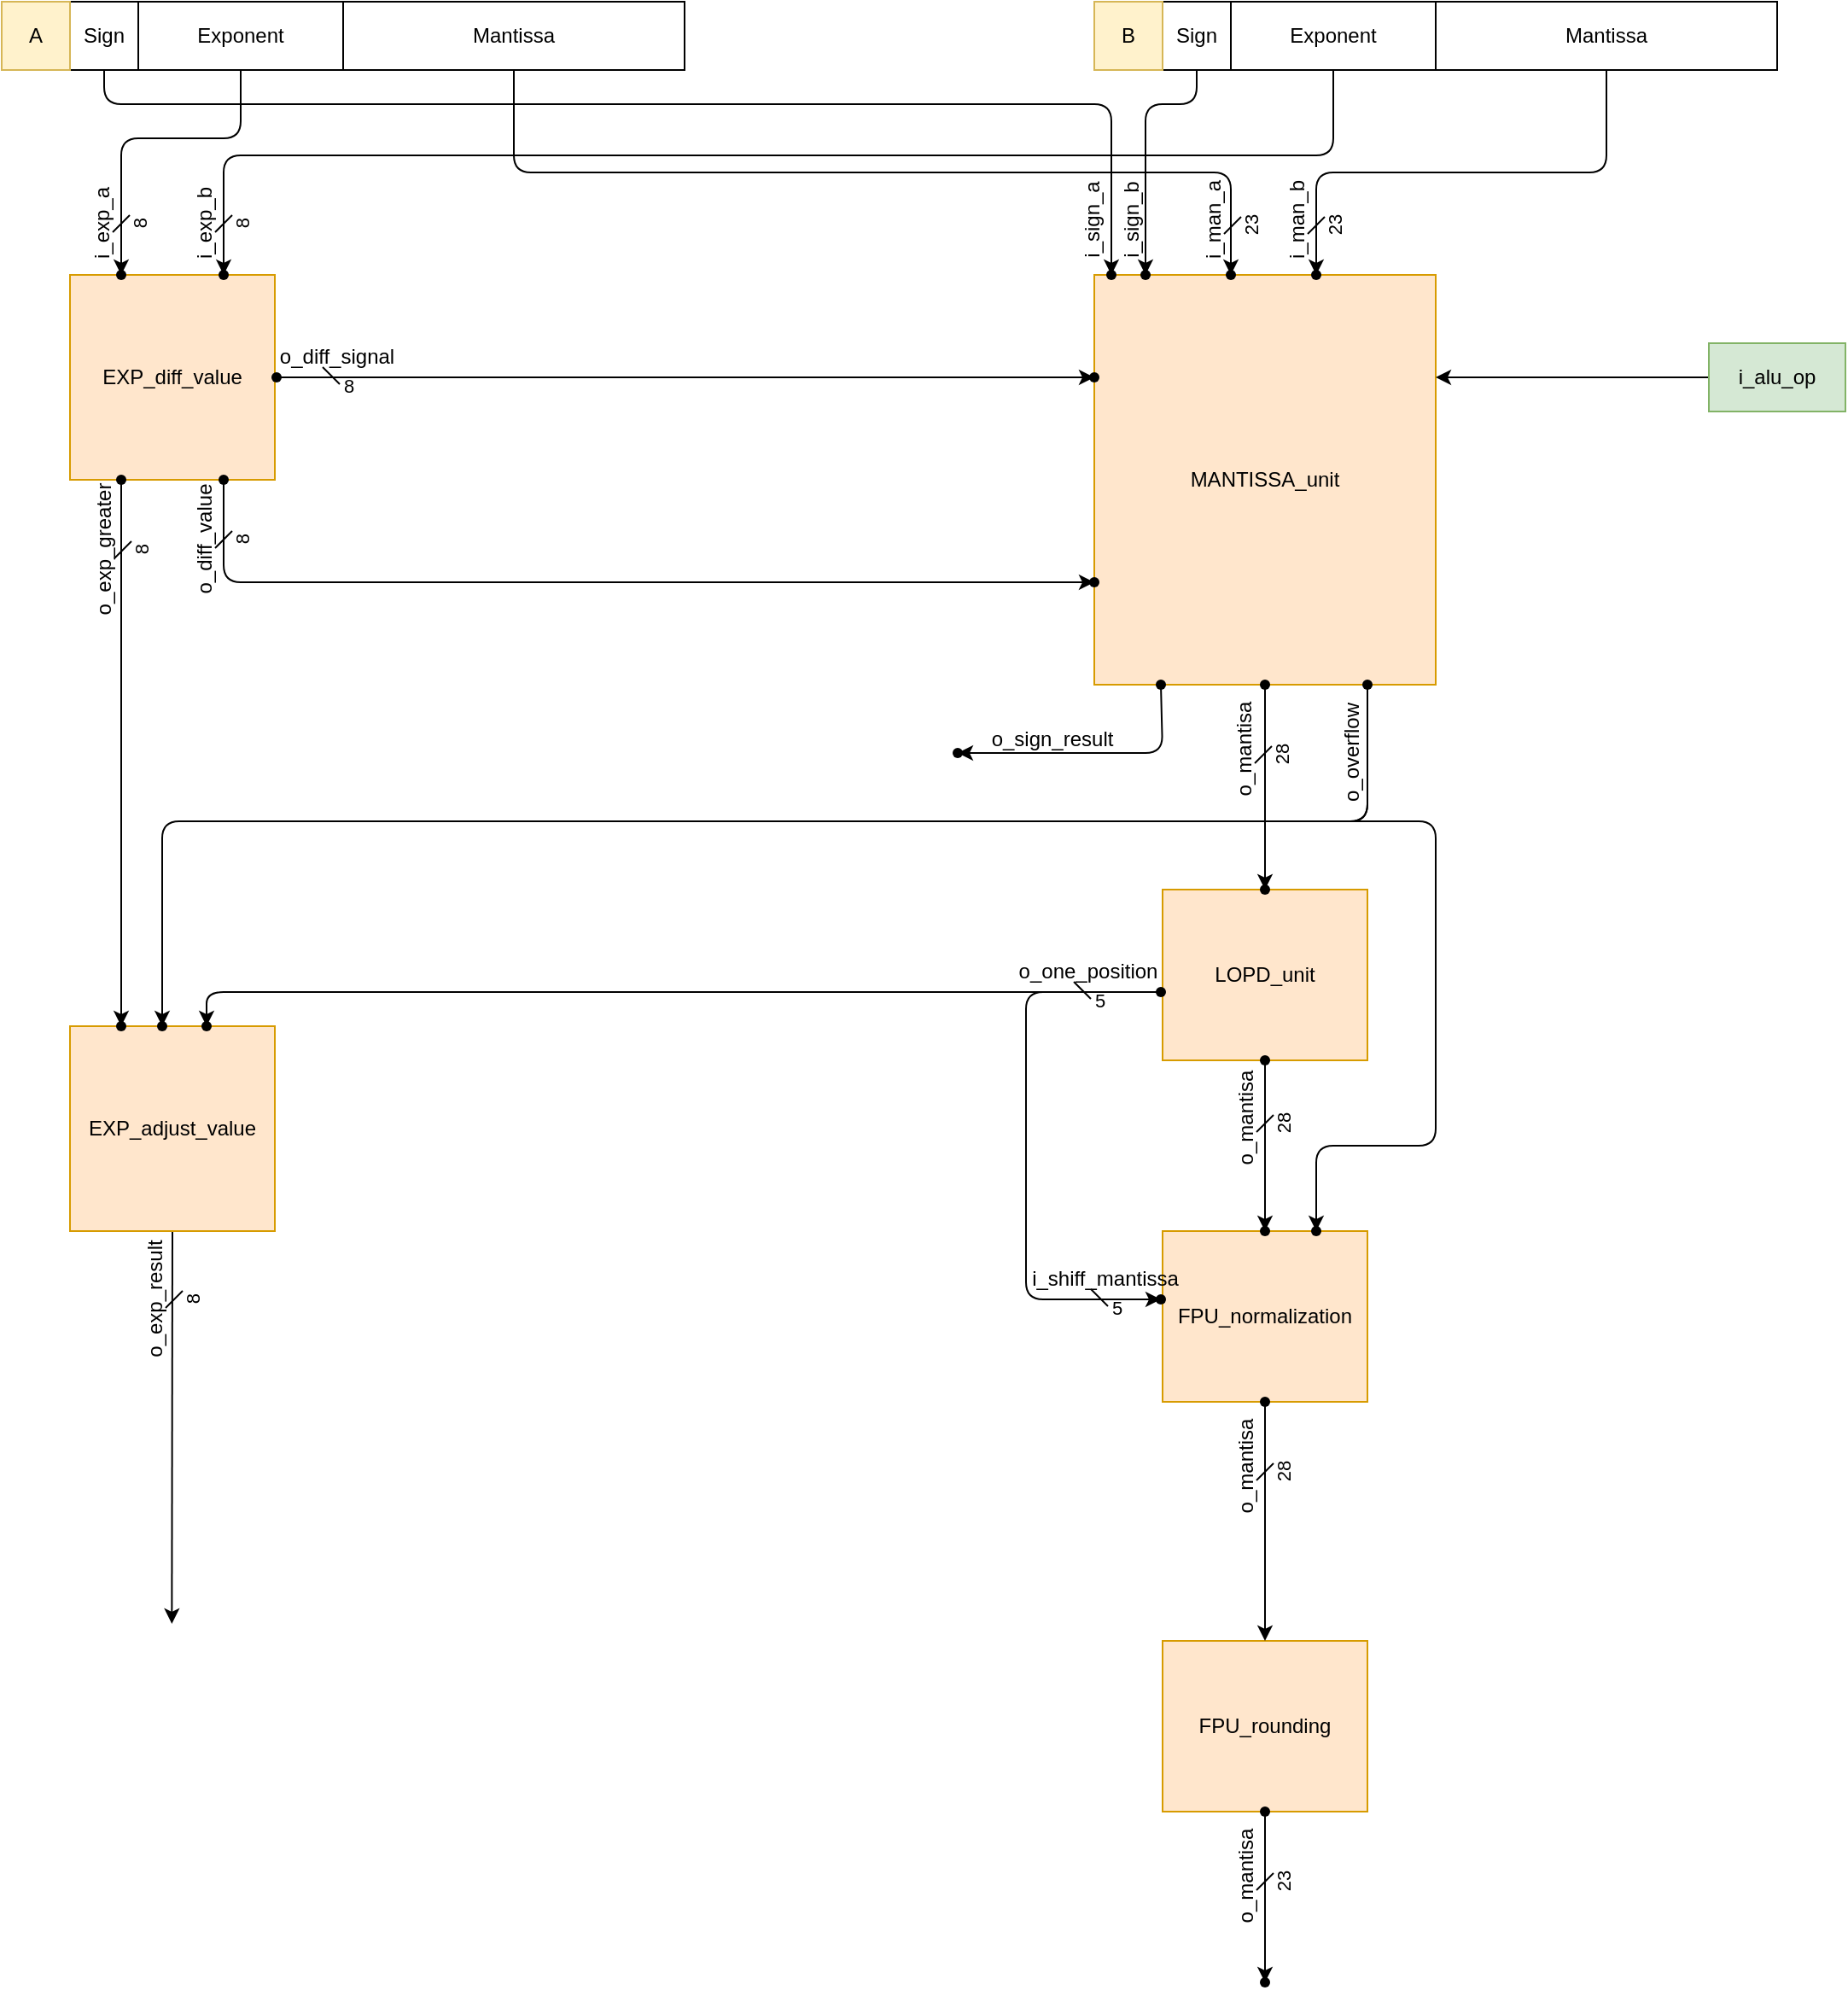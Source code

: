 <mxfile>
    <diagram id="tJJXcjk9e3DQMrtll4f6" name="Page-1">
        <mxGraphModel dx="1274" dy="849" grid="1" gridSize="10" guides="1" tooltips="1" connect="1" arrows="1" fold="1" page="1" pageScale="1" pageWidth="850" pageHeight="1100" math="0" shadow="0">
            <root>
                <mxCell id="0"/>
                <mxCell id="1" parent="0"/>
                <mxCell id="110" value="FPU_normalization" style="whiteSpace=wrap;html=1;fillColor=#ffe6cc;strokeColor=#d79b00;" vertex="1" parent="1">
                    <mxGeometry x="760" y="920" width="120" height="100" as="geometry"/>
                </mxCell>
                <mxCell id="95" value="LOPD_unit" style="whiteSpace=wrap;html=1;fillColor=#ffe6cc;strokeColor=#d79b00;" vertex="1" parent="1">
                    <mxGeometry x="760" y="720" width="120" height="100" as="geometry"/>
                </mxCell>
                <mxCell id="6" value="" style="group" parent="1" vertex="1" connectable="0">
                    <mxGeometry x="80" y="200" width="400" height="40" as="geometry"/>
                </mxCell>
                <mxCell id="2" value="Sign" style="whiteSpace=wrap;html=1;" parent="6" vertex="1">
                    <mxGeometry x="40" width="40" height="40" as="geometry"/>
                </mxCell>
                <mxCell id="3" value="Exponent" style="whiteSpace=wrap;html=1;" parent="6" vertex="1">
                    <mxGeometry x="80" width="120" height="40" as="geometry"/>
                </mxCell>
                <mxCell id="4" value="Mantissa" style="whiteSpace=wrap;html=1;" parent="6" vertex="1">
                    <mxGeometry x="200" width="200" height="40" as="geometry"/>
                </mxCell>
                <mxCell id="5" value="A" style="whiteSpace=wrap;html=1;fillColor=#fff2cc;strokeColor=#d6b656;" parent="6" vertex="1">
                    <mxGeometry width="40" height="40" as="geometry"/>
                </mxCell>
                <mxCell id="7" value="" style="group" parent="1" vertex="1" connectable="0">
                    <mxGeometry x="720" y="200" width="400" height="40" as="geometry"/>
                </mxCell>
                <mxCell id="8" value="Sign" style="whiteSpace=wrap;html=1;" parent="7" vertex="1">
                    <mxGeometry x="40" width="40" height="40" as="geometry"/>
                </mxCell>
                <mxCell id="9" value="Exponent" style="whiteSpace=wrap;html=1;" parent="7" vertex="1">
                    <mxGeometry x="80" width="120" height="40" as="geometry"/>
                </mxCell>
                <mxCell id="10" value="Mantissa" style="whiteSpace=wrap;html=1;" parent="7" vertex="1">
                    <mxGeometry x="200" width="200" height="40" as="geometry"/>
                </mxCell>
                <mxCell id="11" value="B" style="whiteSpace=wrap;html=1;fillColor=#fff2cc;strokeColor=#d6b656;" parent="7" vertex="1">
                    <mxGeometry width="40" height="40" as="geometry"/>
                </mxCell>
                <mxCell id="21" style="edgeStyle=none;html=1;exitX=0.25;exitY=1;exitDx=0;exitDy=0;entryX=0.192;entryY=0.058;entryDx=0;entryDy=0;entryPerimeter=0;" parent="1" source="12" edge="1" target="137">
                    <mxGeometry relative="1" as="geometry">
                        <mxPoint x="150" y="600.323" as="targetPoint"/>
                    </mxGeometry>
                </mxCell>
                <mxCell id="27" style="edgeStyle=none;html=1;exitX=0.75;exitY=1;exitDx=0;exitDy=0;entryX=0;entryY=0.75;entryDx=0;entryDy=0;" parent="1" source="12" target="37" edge="1">
                    <mxGeometry relative="1" as="geometry">
                        <mxPoint x="360" y="560" as="targetPoint"/>
                        <Array as="points">
                            <mxPoint x="210" y="540"/>
                        </Array>
                    </mxGeometry>
                </mxCell>
                <mxCell id="32" style="edgeStyle=none;html=1;exitX=1;exitY=0.5;exitDx=0;exitDy=0;entryX=0;entryY=0.25;entryDx=0;entryDy=0;" parent="1" source="12" target="37" edge="1">
                    <mxGeometry relative="1" as="geometry">
                        <mxPoint x="460" y="420" as="targetPoint"/>
                    </mxGeometry>
                </mxCell>
                <mxCell id="12" value="EXP_diff_value" style="whiteSpace=wrap;html=1;fillColor=#ffe6cc;strokeColor=#d79b00;" parent="1" vertex="1">
                    <mxGeometry x="120" y="360" width="120" height="120" as="geometry"/>
                </mxCell>
                <mxCell id="13" style="edgeStyle=none;html=1;exitX=0.5;exitY=1;exitDx=0;exitDy=0;entryX=0.25;entryY=0;entryDx=0;entryDy=0;" parent="1" source="3" target="12" edge="1">
                    <mxGeometry relative="1" as="geometry">
                        <Array as="points">
                            <mxPoint x="220" y="280"/>
                            <mxPoint x="150" y="280"/>
                        </Array>
                    </mxGeometry>
                </mxCell>
                <mxCell id="14" style="edgeStyle=none;html=1;exitX=0.5;exitY=1;exitDx=0;exitDy=0;entryX=0.75;entryY=0;entryDx=0;entryDy=0;" parent="1" source="9" target="12" edge="1">
                    <mxGeometry relative="1" as="geometry">
                        <Array as="points">
                            <mxPoint x="860" y="290"/>
                            <mxPoint x="210" y="290"/>
                        </Array>
                    </mxGeometry>
                </mxCell>
                <mxCell id="16" value="i_exp_b" style="text;html=1;align=center;verticalAlign=middle;resizable=0;points=[];autosize=1;strokeColor=none;fillColor=none;rotation=-90;" parent="1" vertex="1">
                    <mxGeometry x="164" y="315" width="70" height="30" as="geometry"/>
                </mxCell>
                <mxCell id="17" value="" style="endArrow=none;html=1;" parent="1" edge="1">
                    <mxGeometry width="50" height="50" relative="1" as="geometry">
                        <mxPoint x="215" y="325" as="sourcePoint"/>
                        <mxPoint x="205" y="335" as="targetPoint"/>
                        <Array as="points">
                            <mxPoint x="205" y="335"/>
                        </Array>
                    </mxGeometry>
                </mxCell>
                <mxCell id="18" value="8" style="edgeLabel;html=1;align=center;verticalAlign=middle;resizable=0;points=[];labelBackgroundColor=none;rotation=-90;" parent="17" vertex="1" connectable="0">
                    <mxGeometry x="-0.668" relative="1" as="geometry">
                        <mxPoint x="7" y="3" as="offset"/>
                    </mxGeometry>
                </mxCell>
                <mxCell id="22" value="" style="group" parent="1" vertex="1" connectable="0">
                    <mxGeometry x="124" y="295" width="36" height="75" as="geometry"/>
                </mxCell>
                <mxCell id="15" value="i_exp_a" style="text;html=1;align=center;verticalAlign=middle;resizable=0;points=[];autosize=1;strokeColor=none;fillColor=none;rotation=-90;" parent="22" vertex="1">
                    <mxGeometry x="-20" y="20" width="70" height="30" as="geometry"/>
                </mxCell>
                <mxCell id="19" value="" style="endArrow=none;html=1;" parent="22" edge="1">
                    <mxGeometry width="50" height="50" relative="1" as="geometry">
                        <mxPoint x="31" y="30" as="sourcePoint"/>
                        <mxPoint x="21" y="40" as="targetPoint"/>
                        <Array as="points">
                            <mxPoint x="21" y="40"/>
                        </Array>
                    </mxGeometry>
                </mxCell>
                <mxCell id="20" value="8" style="edgeLabel;html=1;align=center;verticalAlign=middle;resizable=0;points=[];labelBackgroundColor=none;rotation=-90;" parent="19" vertex="1" connectable="0">
                    <mxGeometry x="-0.668" relative="1" as="geometry">
                        <mxPoint x="7" y="3" as="offset"/>
                    </mxGeometry>
                </mxCell>
                <mxCell id="43" value="" style="shape=waypoint;sketch=0;size=6;pointerEvents=1;points=[];fillColor=none;resizable=0;rotatable=0;perimeter=centerPerimeter;snapToPoint=1;" vertex="1" parent="22">
                    <mxGeometry x="16" y="55" width="20" height="20" as="geometry"/>
                </mxCell>
                <mxCell id="23" value="" style="group" parent="1" vertex="1" connectable="0">
                    <mxGeometry x="125" y="486" width="65" height="70" as="geometry"/>
                </mxCell>
                <mxCell id="24" value="o_exp_greater" style="text;html=1;align=center;verticalAlign=middle;resizable=0;points=[];autosize=1;strokeColor=none;fillColor=none;rotation=-90;" parent="23" vertex="1">
                    <mxGeometry x="-35" y="20" width="100" height="30" as="geometry"/>
                </mxCell>
                <mxCell id="25" value="" style="endArrow=none;html=1;" parent="23" edge="1">
                    <mxGeometry width="50" height="50" relative="1" as="geometry">
                        <mxPoint x="31" y="30" as="sourcePoint"/>
                        <mxPoint x="21" y="40" as="targetPoint"/>
                        <Array as="points">
                            <mxPoint x="21" y="40"/>
                        </Array>
                    </mxGeometry>
                </mxCell>
                <mxCell id="26" value="8" style="edgeLabel;html=1;align=center;verticalAlign=middle;resizable=0;points=[];labelBackgroundColor=none;rotation=-90;" parent="25" vertex="1" connectable="0">
                    <mxGeometry x="-0.668" relative="1" as="geometry">
                        <mxPoint x="7" y="3" as="offset"/>
                    </mxGeometry>
                </mxCell>
                <mxCell id="45" value="" style="shape=waypoint;sketch=0;size=6;pointerEvents=1;points=[];fillColor=none;resizable=0;rotatable=0;perimeter=centerPerimeter;snapToPoint=1;" vertex="1" parent="23">
                    <mxGeometry x="15" y="-16" width="20" height="20" as="geometry"/>
                </mxCell>
                <mxCell id="28" value="" style="group" parent="1" vertex="1" connectable="0">
                    <mxGeometry x="184" y="480" width="65" height="70" as="geometry"/>
                </mxCell>
                <mxCell id="29" value="o_diff_value" style="text;html=1;align=center;verticalAlign=middle;resizable=0;points=[];autosize=1;strokeColor=none;fillColor=none;rotation=-90;" parent="28" vertex="1">
                    <mxGeometry x="-30" y="20" width="90" height="30" as="geometry"/>
                </mxCell>
                <mxCell id="30" value="" style="endArrow=none;html=1;" parent="28" edge="1">
                    <mxGeometry width="50" height="50" relative="1" as="geometry">
                        <mxPoint x="31" y="30" as="sourcePoint"/>
                        <mxPoint x="21" y="40" as="targetPoint"/>
                        <Array as="points">
                            <mxPoint x="21" y="40"/>
                        </Array>
                    </mxGeometry>
                </mxCell>
                <mxCell id="31" value="8" style="edgeLabel;html=1;align=center;verticalAlign=middle;resizable=0;points=[];labelBackgroundColor=none;rotation=-90;" parent="30" vertex="1" connectable="0">
                    <mxGeometry x="-0.668" relative="1" as="geometry">
                        <mxPoint x="7" y="3" as="offset"/>
                    </mxGeometry>
                </mxCell>
                <mxCell id="44" value="" style="shape=waypoint;sketch=0;size=6;pointerEvents=1;points=[];fillColor=none;resizable=0;rotatable=0;perimeter=centerPerimeter;snapToPoint=1;" vertex="1" parent="28">
                    <mxGeometry x="16" y="-10" width="20" height="20" as="geometry"/>
                </mxCell>
                <mxCell id="33" value="" style="group;rotation=90;" parent="1" vertex="1" connectable="0">
                    <mxGeometry x="240" y="390" width="78" height="70" as="geometry"/>
                </mxCell>
                <mxCell id="34" value="o_diff_signal" style="text;html=1;align=center;verticalAlign=middle;resizable=0;points=[];autosize=1;strokeColor=none;fillColor=none;rotation=0;" parent="33" vertex="1">
                    <mxGeometry x="-9" y="3" width="90" height="30" as="geometry"/>
                </mxCell>
                <mxCell id="35" value="" style="endArrow=none;html=1;" parent="33" edge="1">
                    <mxGeometry width="50" height="50" relative="1" as="geometry">
                        <mxPoint x="38" y="34" as="sourcePoint"/>
                        <mxPoint x="28" y="24" as="targetPoint"/>
                        <Array as="points">
                            <mxPoint x="28" y="24"/>
                        </Array>
                    </mxGeometry>
                </mxCell>
                <mxCell id="36" value="8" style="edgeLabel;html=1;align=center;verticalAlign=middle;resizable=0;points=[];labelBackgroundColor=none;rotation=0;" parent="35" vertex="1" connectable="0">
                    <mxGeometry x="-0.668" relative="1" as="geometry">
                        <mxPoint x="7" y="3" as="offset"/>
                    </mxGeometry>
                </mxCell>
                <mxCell id="46" value="" style="shape=waypoint;sketch=0;size=6;pointerEvents=1;points=[];fillColor=none;resizable=0;rotatable=0;perimeter=centerPerimeter;snapToPoint=1;" vertex="1" parent="33">
                    <mxGeometry x="-9" y="20" width="20" height="20" as="geometry"/>
                </mxCell>
                <mxCell id="37" value="MANTISSA_unit" style="whiteSpace=wrap;html=1;fillColor=#ffe6cc;strokeColor=#d79b00;" parent="1" vertex="1">
                    <mxGeometry x="720" y="360" width="200" height="240" as="geometry"/>
                </mxCell>
                <mxCell id="39" value="" style="shape=waypoint;sketch=0;size=6;pointerEvents=1;points=[];fillColor=none;resizable=0;rotatable=0;perimeter=centerPerimeter;snapToPoint=1;" vertex="1" parent="1">
                    <mxGeometry x="720" y="350" width="20" height="20" as="geometry"/>
                </mxCell>
                <mxCell id="40" value="" style="shape=waypoint;sketch=0;size=6;pointerEvents=1;points=[];fillColor=none;resizable=0;rotatable=0;perimeter=centerPerimeter;snapToPoint=1;" vertex="1" parent="1">
                    <mxGeometry x="710" y="410" width="20" height="20" as="geometry"/>
                </mxCell>
                <mxCell id="41" value="" style="shape=waypoint;sketch=0;size=6;pointerEvents=1;points=[];fillColor=none;resizable=0;rotatable=0;perimeter=centerPerimeter;snapToPoint=1;" vertex="1" parent="1">
                    <mxGeometry x="710" y="530" width="20" height="20" as="geometry"/>
                </mxCell>
                <mxCell id="42" value="" style="shape=waypoint;sketch=0;size=6;pointerEvents=1;points=[];fillColor=none;resizable=0;rotatable=0;perimeter=centerPerimeter;snapToPoint=1;" vertex="1" parent="1">
                    <mxGeometry x="200" y="350" width="20" height="20" as="geometry"/>
                </mxCell>
                <mxCell id="47" value="" style="shape=waypoint;sketch=0;size=6;pointerEvents=1;points=[];fillColor=none;resizable=0;rotatable=0;perimeter=centerPerimeter;snapToPoint=1;" vertex="1" parent="1">
                    <mxGeometry x="740" y="350" width="20" height="20" as="geometry"/>
                </mxCell>
                <mxCell id="38" style="edgeStyle=none;html=1;exitX=0.5;exitY=1;exitDx=0;exitDy=0;entryX=0.514;entryY=0.307;entryDx=0;entryDy=0;entryPerimeter=0;" edge="1" parent="1" source="2" target="39">
                    <mxGeometry relative="1" as="geometry">
                        <mxPoint x="740.0" y="330.0" as="targetPoint"/>
                        <Array as="points">
                            <mxPoint x="140" y="260"/>
                            <mxPoint x="730" y="260"/>
                        </Array>
                    </mxGeometry>
                </mxCell>
                <mxCell id="48" style="edgeStyle=none;html=1;exitX=0.5;exitY=1;exitDx=0;exitDy=0;entryX=0.686;entryY=-0.064;entryDx=0;entryDy=0;entryPerimeter=0;" edge="1" parent="1" source="8" target="47">
                    <mxGeometry relative="1" as="geometry">
                        <Array as="points">
                            <mxPoint x="780" y="260"/>
                            <mxPoint x="750" y="260"/>
                        </Array>
                    </mxGeometry>
                </mxCell>
                <mxCell id="49" value="" style="shape=waypoint;sketch=0;size=6;pointerEvents=1;points=[];fillColor=none;resizable=0;rotatable=0;perimeter=centerPerimeter;snapToPoint=1;" vertex="1" parent="1">
                    <mxGeometry x="790" y="350" width="20" height="20" as="geometry"/>
                </mxCell>
                <mxCell id="50" value="" style="shape=waypoint;sketch=0;size=6;pointerEvents=1;points=[];fillColor=none;resizable=0;rotatable=0;perimeter=centerPerimeter;snapToPoint=1;" vertex="1" parent="1">
                    <mxGeometry x="840" y="350" width="20" height="20" as="geometry"/>
                </mxCell>
                <mxCell id="51" style="edgeStyle=none;html=1;exitX=0.5;exitY=1;exitDx=0;exitDy=0;entryX=0.329;entryY=0.336;entryDx=0;entryDy=0;entryPerimeter=0;" edge="1" parent="1" source="4" target="49">
                    <mxGeometry relative="1" as="geometry">
                        <Array as="points">
                            <mxPoint x="380" y="300"/>
                            <mxPoint x="800" y="300"/>
                        </Array>
                    </mxGeometry>
                </mxCell>
                <mxCell id="52" style="edgeStyle=none;html=1;exitX=0.5;exitY=1;exitDx=0;exitDy=0;entryX=0.871;entryY=0.164;entryDx=0;entryDy=0;entryPerimeter=0;" edge="1" parent="1" source="10" target="50">
                    <mxGeometry relative="1" as="geometry">
                        <Array as="points">
                            <mxPoint x="1020" y="300"/>
                            <mxPoint x="850" y="300"/>
                        </Array>
                    </mxGeometry>
                </mxCell>
                <mxCell id="53" value="" style="group;rotation=0;" vertex="1" connectable="0" parent="1">
                    <mxGeometry x="697" y="290" width="78" height="70" as="geometry"/>
                </mxCell>
                <mxCell id="54" value="i_sign_a" style="text;html=1;align=center;verticalAlign=middle;resizable=0;points=[];autosize=1;strokeColor=none;fillColor=none;rotation=-90;" vertex="1" parent="53">
                    <mxGeometry x="-13" y="23" width="70" height="30" as="geometry"/>
                </mxCell>
                <mxCell id="60" value="" style="group;rotation=0;" vertex="1" connectable="0" parent="1">
                    <mxGeometry x="720" y="290" width="78" height="70" as="geometry"/>
                </mxCell>
                <mxCell id="61" value="i_sign_b" style="text;html=1;align=center;verticalAlign=middle;resizable=0;points=[];autosize=1;strokeColor=none;fillColor=none;rotation=-90;" vertex="1" parent="60">
                    <mxGeometry x="-13" y="23" width="70" height="30" as="geometry"/>
                </mxCell>
                <mxCell id="62" value="" style="group;rotation=0;" vertex="1" connectable="0" parent="1">
                    <mxGeometry x="768" y="290" width="78" height="70" as="geometry"/>
                </mxCell>
                <mxCell id="63" value="i_man_a" style="text;html=1;align=center;verticalAlign=middle;resizable=0;points=[];autosize=1;strokeColor=none;fillColor=none;rotation=-90;" vertex="1" parent="62">
                    <mxGeometry x="-13" y="23" width="70" height="30" as="geometry"/>
                </mxCell>
                <mxCell id="64" value="" style="endArrow=none;html=1;" edge="1" parent="62">
                    <mxGeometry width="50" height="50" relative="1" as="geometry">
                        <mxPoint x="38" y="36" as="sourcePoint"/>
                        <mxPoint x="28" y="46" as="targetPoint"/>
                        <Array as="points">
                            <mxPoint x="28" y="46"/>
                        </Array>
                    </mxGeometry>
                </mxCell>
                <mxCell id="65" value="23" style="edgeLabel;html=1;align=center;verticalAlign=middle;resizable=0;points=[];labelBackgroundColor=none;rotation=-90;" vertex="1" connectable="0" parent="64">
                    <mxGeometry x="-0.668" relative="1" as="geometry">
                        <mxPoint x="7" y="3" as="offset"/>
                    </mxGeometry>
                </mxCell>
                <mxCell id="67" value="" style="group;rotation=0;" vertex="1" connectable="0" parent="1">
                    <mxGeometry x="817" y="290" width="78" height="70" as="geometry"/>
                </mxCell>
                <mxCell id="68" value="i_man_b" style="text;html=1;align=center;verticalAlign=middle;resizable=0;points=[];autosize=1;strokeColor=none;fillColor=none;rotation=-90;" vertex="1" parent="67">
                    <mxGeometry x="-13" y="23" width="70" height="30" as="geometry"/>
                </mxCell>
                <mxCell id="69" value="" style="endArrow=none;html=1;" edge="1" parent="67">
                    <mxGeometry width="50" height="50" relative="1" as="geometry">
                        <mxPoint x="38" y="36" as="sourcePoint"/>
                        <mxPoint x="28" y="46" as="targetPoint"/>
                        <Array as="points">
                            <mxPoint x="28" y="46"/>
                        </Array>
                    </mxGeometry>
                </mxCell>
                <mxCell id="70" value="23" style="edgeLabel;html=1;align=center;verticalAlign=middle;resizable=0;points=[];labelBackgroundColor=none;rotation=-90;" vertex="1" connectable="0" parent="69">
                    <mxGeometry x="-0.668" relative="1" as="geometry">
                        <mxPoint x="7" y="3" as="offset"/>
                    </mxGeometry>
                </mxCell>
                <mxCell id="73" style="edgeStyle=none;html=1;exitX=0;exitY=0.5;exitDx=0;exitDy=0;entryX=1;entryY=0.25;entryDx=0;entryDy=0;" edge="1" parent="1" source="72" target="37">
                    <mxGeometry relative="1" as="geometry"/>
                </mxCell>
                <mxCell id="72" value="i_alu_op" style="whiteSpace=wrap;html=1;fillColor=#d5e8d4;strokeColor=#82b366;" vertex="1" parent="1">
                    <mxGeometry x="1080" y="400" width="80" height="40" as="geometry"/>
                </mxCell>
                <mxCell id="79" value="" style="edgeStyle=none;html=1;" edge="1" parent="1" source="74" target="78">
                    <mxGeometry relative="1" as="geometry">
                        <Array as="points">
                            <mxPoint x="760" y="640"/>
                        </Array>
                    </mxGeometry>
                </mxCell>
                <mxCell id="74" value="" style="shape=waypoint;sketch=0;size=6;pointerEvents=1;points=[];fillColor=none;resizable=0;rotatable=0;perimeter=centerPerimeter;snapToPoint=1;" vertex="1" parent="1">
                    <mxGeometry x="749" y="590" width="20" height="20" as="geometry"/>
                </mxCell>
                <mxCell id="86" value="" style="edgeStyle=none;html=1;" edge="1" parent="1" source="75" target="85">
                    <mxGeometry relative="1" as="geometry"/>
                </mxCell>
                <mxCell id="75" value="" style="shape=waypoint;sketch=0;size=6;pointerEvents=1;points=[];fillColor=none;resizable=0;rotatable=0;perimeter=centerPerimeter;snapToPoint=1;" vertex="1" parent="1">
                    <mxGeometry x="810" y="590" width="20" height="20" as="geometry"/>
                </mxCell>
                <mxCell id="92" value="" style="edgeStyle=none;html=1;" edge="1" parent="1" source="76" target="91">
                    <mxGeometry relative="1" as="geometry">
                        <Array as="points">
                            <mxPoint x="880" y="680"/>
                            <mxPoint x="174" y="680"/>
                        </Array>
                    </mxGeometry>
                </mxCell>
                <mxCell id="133" value="" style="edgeStyle=none;html=1;entryX=0.771;entryY=0.021;entryDx=0;entryDy=0;entryPerimeter=0;" edge="1" parent="1" source="76" target="132">
                    <mxGeometry relative="1" as="geometry">
                        <Array as="points">
                            <mxPoint x="880" y="680"/>
                            <mxPoint x="850" y="680"/>
                            <mxPoint x="920" y="680"/>
                            <mxPoint x="920" y="870"/>
                            <mxPoint x="850" y="870"/>
                        </Array>
                    </mxGeometry>
                </mxCell>
                <mxCell id="76" value="" style="shape=waypoint;sketch=0;size=6;pointerEvents=1;points=[];fillColor=none;resizable=0;rotatable=0;perimeter=centerPerimeter;snapToPoint=1;" vertex="1" parent="1">
                    <mxGeometry x="870" y="590" width="20" height="20" as="geometry"/>
                </mxCell>
                <mxCell id="78" value="" style="shape=waypoint;sketch=0;size=6;pointerEvents=1;points=[];fillColor=none;resizable=0;rotatable=0;perimeter=centerPerimeter;snapToPoint=1;" vertex="1" parent="1">
                    <mxGeometry x="630" y="630" width="20" height="20" as="geometry"/>
                </mxCell>
                <mxCell id="80" value="" style="group;rotation=90;" vertex="1" connectable="0" parent="1">
                    <mxGeometry x="659" y="614" width="78" height="70" as="geometry"/>
                </mxCell>
                <mxCell id="81" value="o_sign_result" style="text;html=1;align=center;verticalAlign=middle;resizable=0;points=[];autosize=1;strokeColor=none;fillColor=none;rotation=0;" vertex="1" parent="80">
                    <mxGeometry x="-9" y="3" width="90" height="30" as="geometry"/>
                </mxCell>
                <mxCell id="85" value="" style="shape=waypoint;sketch=0;size=6;pointerEvents=1;points=[];fillColor=none;resizable=0;rotatable=0;perimeter=centerPerimeter;snapToPoint=1;" vertex="1" parent="1">
                    <mxGeometry x="810" y="710" width="20" height="20" as="geometry"/>
                </mxCell>
                <mxCell id="87" value="" style="group;rotation=0;" vertex="1" connectable="0" parent="1">
                    <mxGeometry x="786" y="600" width="78" height="70" as="geometry"/>
                </mxCell>
                <mxCell id="88" value="o_mantisa" style="text;html=1;align=center;verticalAlign=middle;resizable=0;points=[];autosize=1;strokeColor=none;fillColor=none;rotation=-90;" vertex="1" parent="87">
                    <mxGeometry x="-18" y="23" width="80" height="30" as="geometry"/>
                </mxCell>
                <mxCell id="89" value="" style="endArrow=none;html=1;" edge="1" parent="87">
                    <mxGeometry width="50" height="50" relative="1" as="geometry">
                        <mxPoint x="38" y="36" as="sourcePoint"/>
                        <mxPoint x="28" y="46" as="targetPoint"/>
                        <Array as="points">
                            <mxPoint x="28" y="46"/>
                        </Array>
                    </mxGeometry>
                </mxCell>
                <mxCell id="90" value="28" style="edgeLabel;html=1;align=center;verticalAlign=middle;resizable=0;points=[];labelBackgroundColor=none;rotation=-90;" vertex="1" connectable="0" parent="89">
                    <mxGeometry x="-0.668" relative="1" as="geometry">
                        <mxPoint x="7" y="3" as="offset"/>
                    </mxGeometry>
                </mxCell>
                <mxCell id="98" value="" style="edgeStyle=none;html=1;" edge="1" parent="1" source="96" target="97">
                    <mxGeometry relative="1" as="geometry">
                        <Array as="points">
                            <mxPoint x="200" y="780"/>
                        </Array>
                    </mxGeometry>
                </mxCell>
                <mxCell id="125" value="" style="edgeStyle=none;html=1;" edge="1" parent="1" source="96" target="126">
                    <mxGeometry relative="1" as="geometry">
                        <mxPoint x="680" y="950" as="targetPoint"/>
                        <Array as="points">
                            <mxPoint x="680" y="780"/>
                            <mxPoint x="680" y="960"/>
                        </Array>
                    </mxGeometry>
                </mxCell>
                <mxCell id="96" value="" style="shape=waypoint;sketch=0;size=6;pointerEvents=1;points=[];fillColor=none;resizable=0;rotatable=0;perimeter=centerPerimeter;snapToPoint=1;" vertex="1" parent="1">
                    <mxGeometry x="749" y="770" width="20" height="20" as="geometry"/>
                </mxCell>
                <mxCell id="99" value="" style="group;rotation=90;" vertex="1" connectable="0" parent="1">
                    <mxGeometry x="680" y="750" width="86" height="70" as="geometry"/>
                </mxCell>
                <mxCell id="100" value="o_one_position" style="text;html=1;align=center;verticalAlign=middle;resizable=0;points=[];autosize=1;strokeColor=none;fillColor=none;rotation=0;" vertex="1" parent="99">
                    <mxGeometry x="-14" y="3" width="100" height="30" as="geometry"/>
                </mxCell>
                <mxCell id="101" value="" style="endArrow=none;html=1;" edge="1" parent="99">
                    <mxGeometry width="50" height="50" relative="1" as="geometry">
                        <mxPoint x="38" y="34" as="sourcePoint"/>
                        <mxPoint x="28" y="24" as="targetPoint"/>
                        <Array as="points">
                            <mxPoint x="28" y="24"/>
                        </Array>
                    </mxGeometry>
                </mxCell>
                <mxCell id="102" value="5" style="edgeLabel;html=1;align=center;verticalAlign=middle;resizable=0;points=[];labelBackgroundColor=none;rotation=0;" vertex="1" connectable="0" parent="101">
                    <mxGeometry x="-0.668" relative="1" as="geometry">
                        <mxPoint x="7" y="3" as="offset"/>
                    </mxGeometry>
                </mxCell>
                <mxCell id="105" value="" style="edgeStyle=none;html=1;" edge="1" parent="1" source="103" target="104">
                    <mxGeometry relative="1" as="geometry"/>
                </mxCell>
                <mxCell id="103" value="" style="shape=waypoint;sketch=0;size=6;pointerEvents=1;points=[];fillColor=none;resizable=0;rotatable=0;perimeter=centerPerimeter;snapToPoint=1;" vertex="1" parent="1">
                    <mxGeometry x="810" y="810" width="20" height="20" as="geometry"/>
                </mxCell>
                <mxCell id="104" value="" style="shape=waypoint;sketch=0;size=6;pointerEvents=1;points=[];fillColor=none;resizable=0;rotatable=0;perimeter=centerPerimeter;snapToPoint=1;" vertex="1" parent="1">
                    <mxGeometry x="810" y="910" width="20" height="20" as="geometry"/>
                </mxCell>
                <mxCell id="106" value="" style="group;rotation=0;" vertex="1" connectable="0" parent="1">
                    <mxGeometry x="787" y="816" width="78" height="70" as="geometry"/>
                </mxCell>
                <mxCell id="107" value="o_mantisa" style="text;html=1;align=center;verticalAlign=middle;resizable=0;points=[];autosize=1;strokeColor=none;fillColor=none;rotation=-90;" vertex="1" parent="106">
                    <mxGeometry x="-18" y="23" width="80" height="30" as="geometry"/>
                </mxCell>
                <mxCell id="108" value="" style="endArrow=none;html=1;" edge="1" parent="106">
                    <mxGeometry width="50" height="50" relative="1" as="geometry">
                        <mxPoint x="38" y="36" as="sourcePoint"/>
                        <mxPoint x="28" y="46" as="targetPoint"/>
                        <Array as="points">
                            <mxPoint x="28" y="46"/>
                        </Array>
                    </mxGeometry>
                </mxCell>
                <mxCell id="109" value="28" style="edgeLabel;html=1;align=center;verticalAlign=middle;resizable=0;points=[];labelBackgroundColor=none;rotation=-90;" vertex="1" connectable="0" parent="108">
                    <mxGeometry x="-0.668" relative="1" as="geometry">
                        <mxPoint x="7" y="3" as="offset"/>
                    </mxGeometry>
                </mxCell>
                <mxCell id="111" value="FPU_rounding" style="whiteSpace=wrap;html=1;fillColor=#ffe6cc;strokeColor=#d79b00;" vertex="1" parent="1">
                    <mxGeometry x="760" y="1160" width="120" height="100" as="geometry"/>
                </mxCell>
                <mxCell id="113" value="" style="edgeStyle=none;html=1;" edge="1" parent="1" source="112" target="111">
                    <mxGeometry relative="1" as="geometry"/>
                </mxCell>
                <mxCell id="112" value="" style="shape=waypoint;sketch=0;size=6;pointerEvents=1;points=[];fillColor=none;resizable=0;rotatable=0;perimeter=centerPerimeter;snapToPoint=1;" vertex="1" parent="1">
                    <mxGeometry x="810" y="1010" width="20" height="20" as="geometry"/>
                </mxCell>
                <mxCell id="114" value="" style="group;rotation=0;" vertex="1" connectable="0" parent="1">
                    <mxGeometry x="787" y="1020" width="78" height="70" as="geometry"/>
                </mxCell>
                <mxCell id="115" value="o_mantisa" style="text;html=1;align=center;verticalAlign=middle;resizable=0;points=[];autosize=1;strokeColor=none;fillColor=none;rotation=-90;" vertex="1" parent="114">
                    <mxGeometry x="-18" y="23" width="80" height="30" as="geometry"/>
                </mxCell>
                <mxCell id="116" value="" style="endArrow=none;html=1;" edge="1" parent="114">
                    <mxGeometry width="50" height="50" relative="1" as="geometry">
                        <mxPoint x="38" y="36" as="sourcePoint"/>
                        <mxPoint x="28" y="46" as="targetPoint"/>
                        <Array as="points">
                            <mxPoint x="28" y="46"/>
                        </Array>
                    </mxGeometry>
                </mxCell>
                <mxCell id="117" value="28" style="edgeLabel;html=1;align=center;verticalAlign=middle;resizable=0;points=[];labelBackgroundColor=none;rotation=-90;" vertex="1" connectable="0" parent="116">
                    <mxGeometry x="-0.668" relative="1" as="geometry">
                        <mxPoint x="7" y="3" as="offset"/>
                    </mxGeometry>
                </mxCell>
                <mxCell id="120" value="" style="edgeStyle=none;html=1;" edge="1" parent="1" source="118" target="119">
                    <mxGeometry relative="1" as="geometry"/>
                </mxCell>
                <mxCell id="118" value="" style="shape=waypoint;sketch=0;size=6;pointerEvents=1;points=[];fillColor=none;resizable=0;rotatable=0;perimeter=centerPerimeter;snapToPoint=1;" vertex="1" parent="1">
                    <mxGeometry x="810" y="1250" width="20" height="20" as="geometry"/>
                </mxCell>
                <mxCell id="119" value="" style="shape=waypoint;sketch=0;size=6;pointerEvents=1;points=[];fillColor=none;resizable=0;rotatable=0;perimeter=centerPerimeter;snapToPoint=1;" vertex="1" parent="1">
                    <mxGeometry x="810" y="1350" width="20" height="20" as="geometry"/>
                </mxCell>
                <mxCell id="121" value="" style="group;rotation=0;" vertex="1" connectable="0" parent="1">
                    <mxGeometry x="787" y="1260" width="78" height="70" as="geometry"/>
                </mxCell>
                <mxCell id="122" value="o_mantisa" style="text;html=1;align=center;verticalAlign=middle;resizable=0;points=[];autosize=1;strokeColor=none;fillColor=none;rotation=-90;" vertex="1" parent="121">
                    <mxGeometry x="-18" y="23" width="80" height="30" as="geometry"/>
                </mxCell>
                <mxCell id="123" value="" style="endArrow=none;html=1;" edge="1" parent="121">
                    <mxGeometry width="50" height="50" relative="1" as="geometry">
                        <mxPoint x="38" y="36" as="sourcePoint"/>
                        <mxPoint x="28" y="46" as="targetPoint"/>
                        <Array as="points">
                            <mxPoint x="28" y="46"/>
                        </Array>
                    </mxGeometry>
                </mxCell>
                <mxCell id="124" value="23" style="edgeLabel;html=1;align=center;verticalAlign=middle;resizable=0;points=[];labelBackgroundColor=none;rotation=-90;" vertex="1" connectable="0" parent="123">
                    <mxGeometry x="-0.668" relative="1" as="geometry">
                        <mxPoint x="7" y="3" as="offset"/>
                    </mxGeometry>
                </mxCell>
                <mxCell id="126" value="" style="shape=waypoint;sketch=0;size=6;pointerEvents=1;points=[];fillColor=none;resizable=0;rotatable=0;perimeter=centerPerimeter;snapToPoint=1;" vertex="1" parent="1">
                    <mxGeometry x="749" y="950" width="20" height="20" as="geometry"/>
                </mxCell>
                <mxCell id="127" value="" style="group;rotation=90;" vertex="1" connectable="0" parent="1">
                    <mxGeometry x="690" y="930" width="91" height="70" as="geometry"/>
                </mxCell>
                <mxCell id="128" value="i_shiff_mantissa" style="text;html=1;align=center;verticalAlign=middle;resizable=0;points=[];autosize=1;strokeColor=none;fillColor=none;rotation=0;" vertex="1" parent="127">
                    <mxGeometry x="-19" y="3" width="110" height="30" as="geometry"/>
                </mxCell>
                <mxCell id="129" value="" style="endArrow=none;html=1;" edge="1" parent="127">
                    <mxGeometry width="50" height="50" relative="1" as="geometry">
                        <mxPoint x="38" y="34" as="sourcePoint"/>
                        <mxPoint x="28" y="24" as="targetPoint"/>
                        <Array as="points">
                            <mxPoint x="28" y="24"/>
                        </Array>
                    </mxGeometry>
                </mxCell>
                <mxCell id="130" value="5" style="edgeLabel;html=1;align=center;verticalAlign=middle;resizable=0;points=[];labelBackgroundColor=none;rotation=0;" vertex="1" connectable="0" parent="129">
                    <mxGeometry x="-0.668" relative="1" as="geometry">
                        <mxPoint x="7" y="3" as="offset"/>
                    </mxGeometry>
                </mxCell>
                <mxCell id="94" value="o_overflow" style="text;html=1;align=center;verticalAlign=middle;resizable=0;points=[];autosize=1;strokeColor=none;fillColor=none;rotation=-90;" vertex="1" parent="1">
                    <mxGeometry x="831" y="625" width="80" height="30" as="geometry"/>
                </mxCell>
                <mxCell id="132" value="" style="shape=waypoint;sketch=0;size=6;pointerEvents=1;points=[];fillColor=none;resizable=0;rotatable=0;perimeter=centerPerimeter;snapToPoint=1;" vertex="1" parent="1">
                    <mxGeometry x="840" y="910" width="20" height="20" as="geometry"/>
                </mxCell>
                <mxCell id="138" style="edgeStyle=none;html=1;exitX=0.5;exitY=1;exitDx=0;exitDy=0;" edge="1" parent="1" source="135">
                    <mxGeometry relative="1" as="geometry">
                        <mxPoint x="179.667" y="1150" as="targetPoint"/>
                    </mxGeometry>
                </mxCell>
                <mxCell id="135" value="EXP_adjust_value" style="whiteSpace=wrap;html=1;fillColor=#ffe6cc;strokeColor=#d79b00;" vertex="1" parent="1">
                    <mxGeometry x="120" y="800" width="120" height="120" as="geometry"/>
                </mxCell>
                <mxCell id="137" value="" style="shape=waypoint;sketch=0;size=6;pointerEvents=1;points=[];fillColor=none;resizable=0;rotatable=0;perimeter=centerPerimeter;snapToPoint=1;" vertex="1" parent="1">
                    <mxGeometry x="140" y="790" width="20" height="20" as="geometry"/>
                </mxCell>
                <mxCell id="91" value="" style="shape=waypoint;sketch=0;size=6;pointerEvents=1;points=[];fillColor=none;resizable=0;rotatable=0;perimeter=centerPerimeter;snapToPoint=1;" vertex="1" parent="1">
                    <mxGeometry x="164" y="790" width="20" height="20" as="geometry"/>
                </mxCell>
                <mxCell id="97" value="" style="shape=waypoint;sketch=0;size=6;pointerEvents=1;points=[];fillColor=none;resizable=0;rotatable=0;perimeter=centerPerimeter;snapToPoint=1;" vertex="1" parent="1">
                    <mxGeometry x="190" y="790" width="20" height="20" as="geometry"/>
                </mxCell>
                <mxCell id="139" value="" style="group" vertex="1" connectable="0" parent="1">
                    <mxGeometry x="155" y="925" width="65" height="70" as="geometry"/>
                </mxCell>
                <mxCell id="140" value="o_exp_result" style="text;html=1;align=center;verticalAlign=middle;resizable=0;points=[];autosize=1;strokeColor=none;fillColor=none;rotation=-90;" vertex="1" parent="139">
                    <mxGeometry x="-30" y="20" width="90" height="30" as="geometry"/>
                </mxCell>
                <mxCell id="141" value="" style="endArrow=none;html=1;" edge="1" parent="139">
                    <mxGeometry width="50" height="50" relative="1" as="geometry">
                        <mxPoint x="31" y="30" as="sourcePoint"/>
                        <mxPoint x="21" y="40" as="targetPoint"/>
                        <Array as="points">
                            <mxPoint x="21" y="40"/>
                        </Array>
                    </mxGeometry>
                </mxCell>
                <mxCell id="142" value="8" style="edgeLabel;html=1;align=center;verticalAlign=middle;resizable=0;points=[];labelBackgroundColor=none;rotation=-90;" vertex="1" connectable="0" parent="141">
                    <mxGeometry x="-0.668" relative="1" as="geometry">
                        <mxPoint x="7" y="3" as="offset"/>
                    </mxGeometry>
                </mxCell>
            </root>
        </mxGraphModel>
    </diagram>
</mxfile>